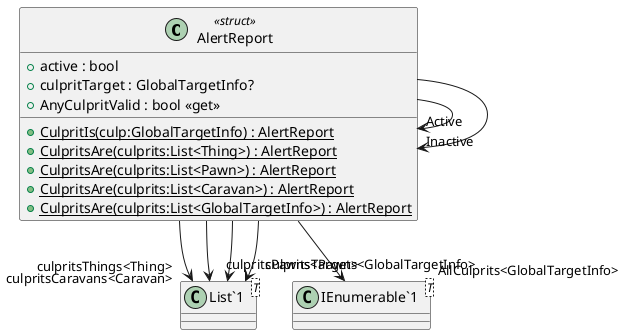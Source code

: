 @startuml
class AlertReport <<struct>> {
    + active : bool
    + culpritTarget : GlobalTargetInfo?
    + AnyCulpritValid : bool <<get>>
    + {static} CulpritIs(culp:GlobalTargetInfo) : AlertReport
    + {static} CulpritsAre(culprits:List<Thing>) : AlertReport
    + {static} CulpritsAre(culprits:List<Pawn>) : AlertReport
    + {static} CulpritsAre(culprits:List<Caravan>) : AlertReport
    + {static} CulpritsAre(culprits:List<GlobalTargetInfo>) : AlertReport
}
class "List`1"<T> {
}
class "IEnumerable`1"<T> {
}
AlertReport --> "culpritsThings<Thing>" "List`1"
AlertReport --> "culpritsPawns<Pawn>" "List`1"
AlertReport --> "culpritsCaravans<Caravan>" "List`1"
AlertReport --> "culpritsTargets<GlobalTargetInfo>" "List`1"
AlertReport --> "AllCulprits<GlobalTargetInfo>" "IEnumerable`1"
AlertReport --> "Active" AlertReport
AlertReport --> "Inactive" AlertReport
@enduml
